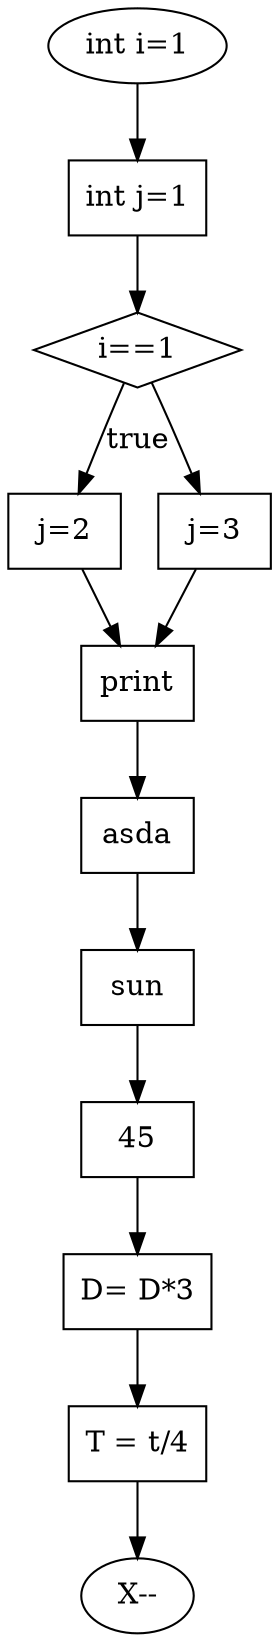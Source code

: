 digraph{
"int i=1"[shape=oval]
"int j=1"[shape=box]
"int i=1" -> "int j=1"
"i==1"[shape=diamond]
"int j=1" -> "i==1"
"j=2"[shape=box]
"i==1" -> "j=2"[label = true]
"j=3"[shape=box]
"i==1" -> "j=3"
"print"[shape=box]
"j=3" -> "print"
"j=2" -> "print"
"asda"[shape=box]
"print" -> "asda"
"sun"[shape=box]
"asda" -> "sun"
"45"[shape=box]
"sun" -> "45"
"D= D*3"[shape=box]
"45" -> "D= D*3"
"T = t/4"[shape=box]
"D= D*3" -> "T = t/4"
"X--"[shape=oval]
"T = t/4" -> "X--"
}